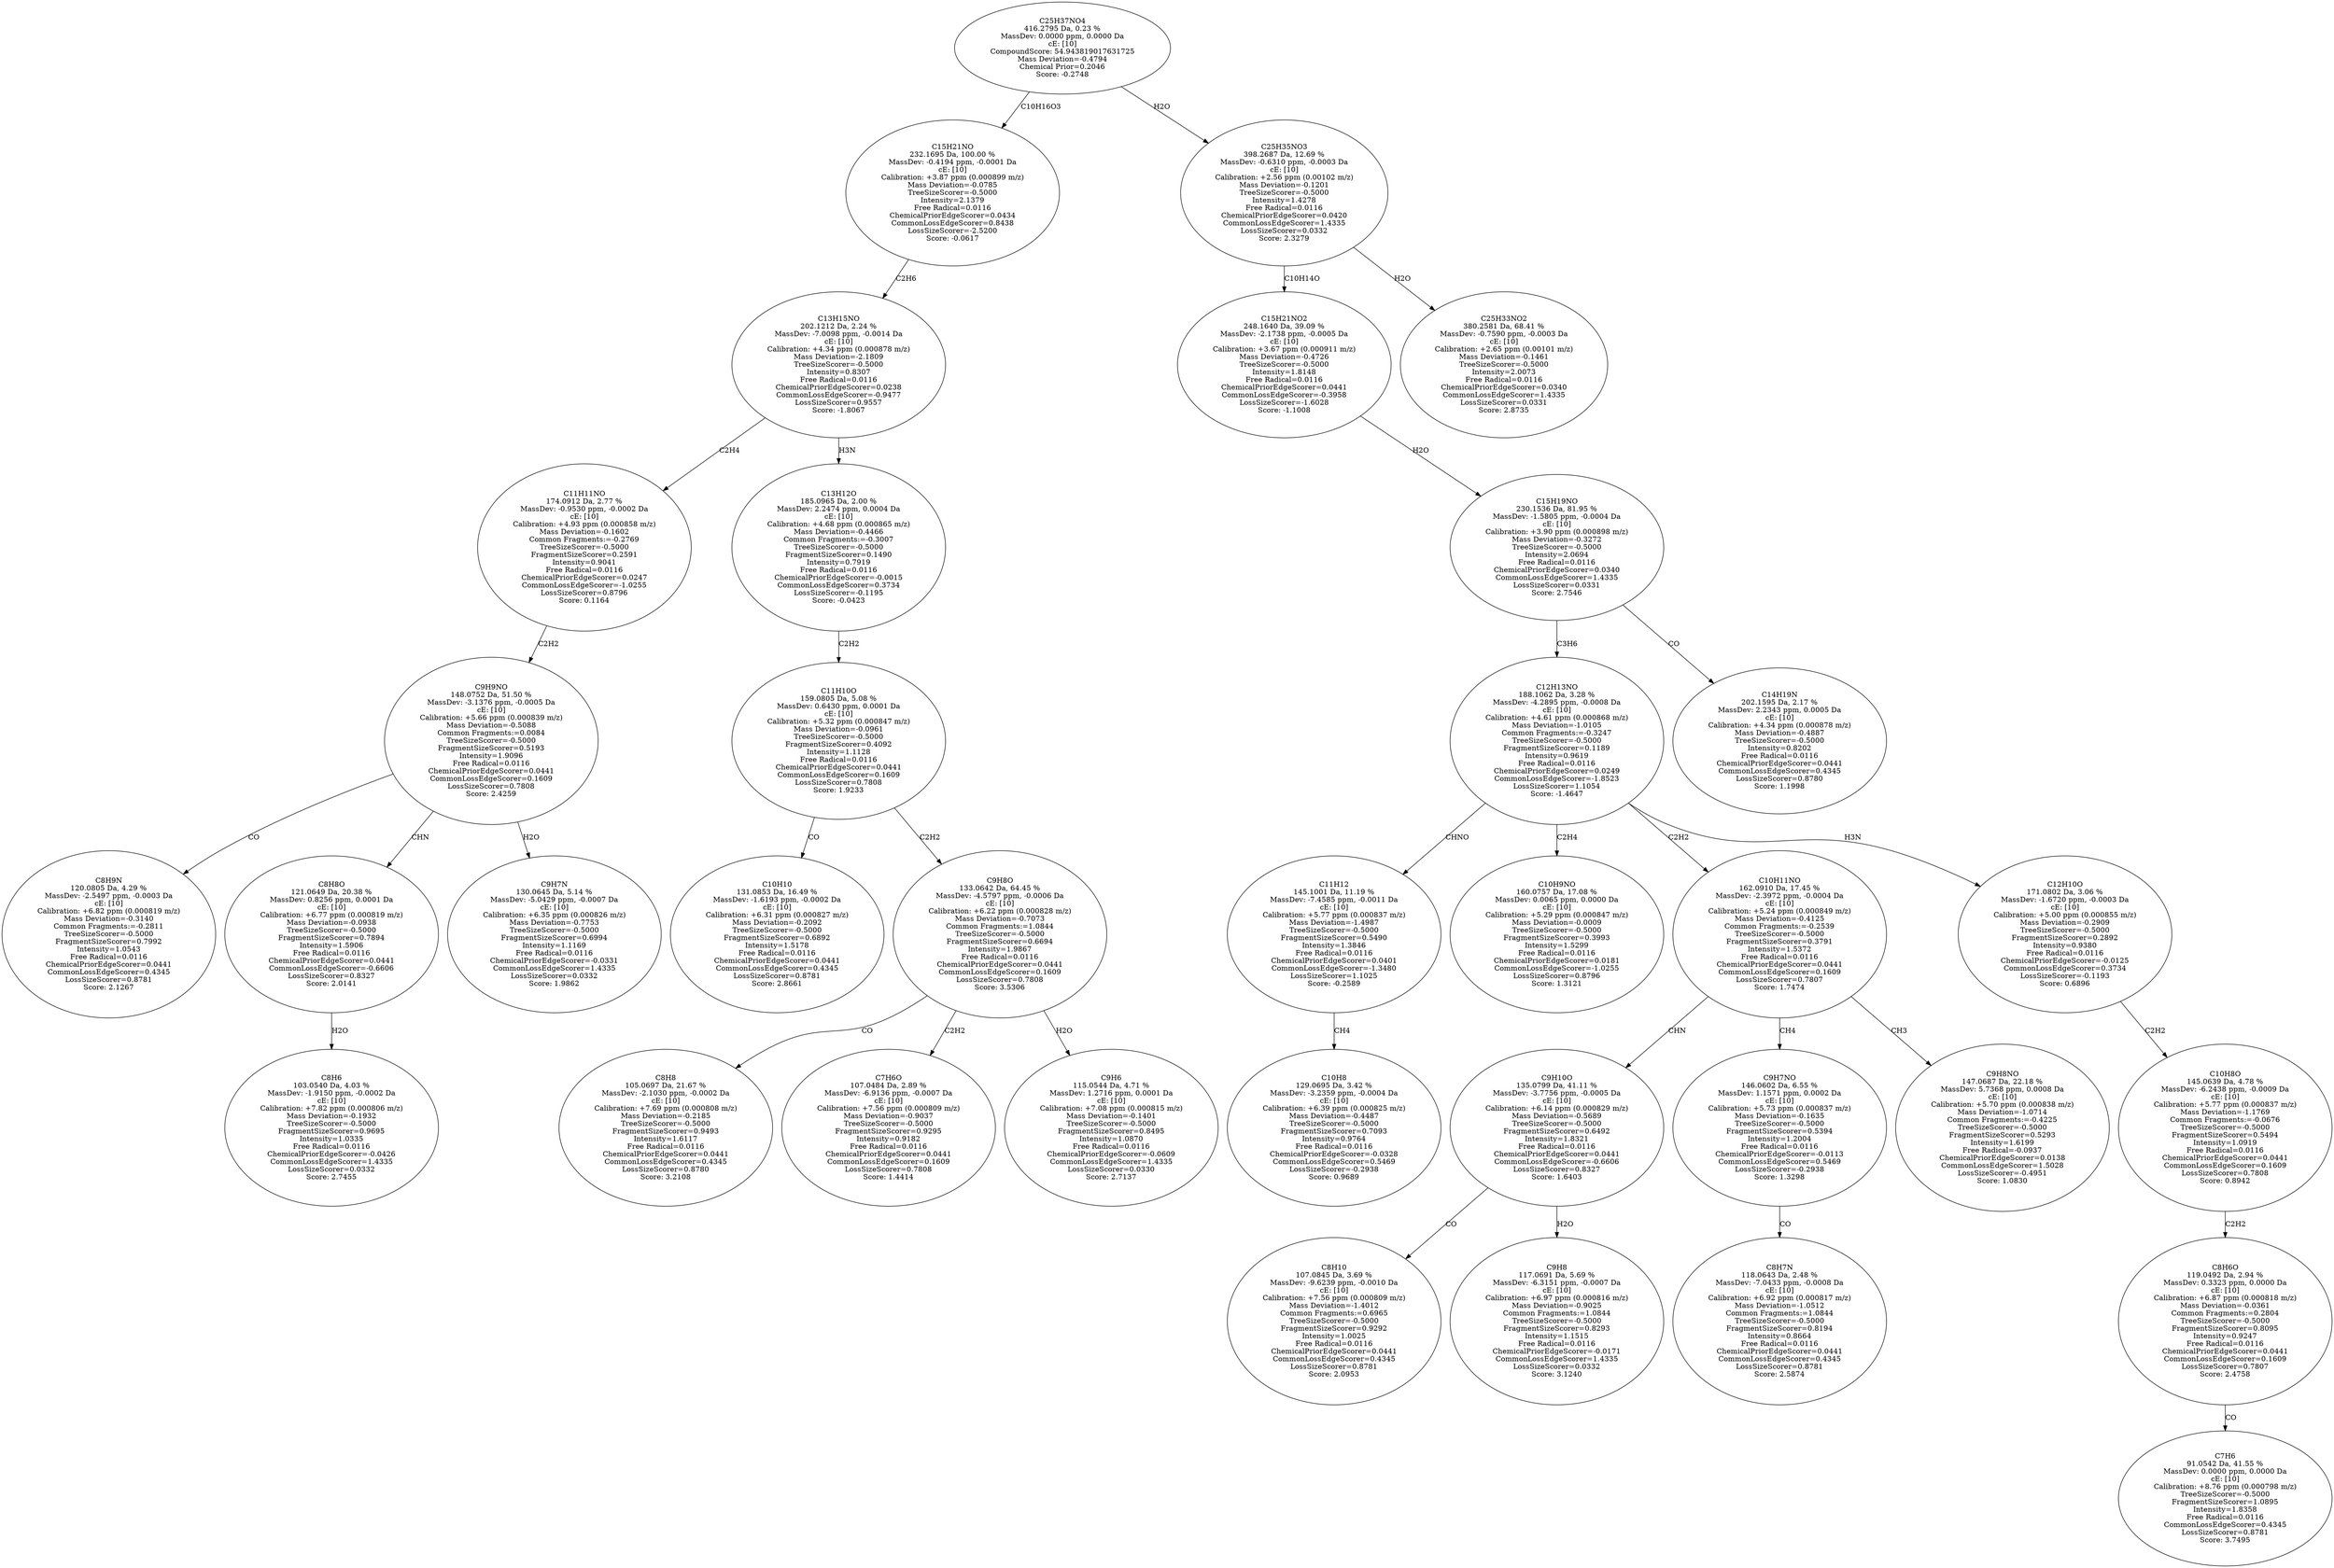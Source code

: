 strict digraph {
v1 [label="C8H9N\n120.0805 Da, 4.29 %\nMassDev: -2.5497 ppm, -0.0003 Da\ncE: [10]\nCalibration: +6.82 ppm (0.000819 m/z)\nMass Deviation=-0.3140\nCommon Fragments:=-0.2811\nTreeSizeScorer=-0.5000\nFragmentSizeScorer=0.7992\nIntensity=1.0543\nFree Radical=0.0116\nChemicalPriorEdgeScorer=0.0441\nCommonLossEdgeScorer=0.4345\nLossSizeScorer=0.8781\nScore: 2.1267"];
v2 [label="C8H6\n103.0540 Da, 4.03 %\nMassDev: -1.9150 ppm, -0.0002 Da\ncE: [10]\nCalibration: +7.82 ppm (0.000806 m/z)\nMass Deviation=-0.1932\nTreeSizeScorer=-0.5000\nFragmentSizeScorer=0.9695\nIntensity=1.0335\nFree Radical=0.0116\nChemicalPriorEdgeScorer=-0.0426\nCommonLossEdgeScorer=1.4335\nLossSizeScorer=0.0332\nScore: 2.7455"];
v3 [label="C8H8O\n121.0649 Da, 20.38 %\nMassDev: 0.8256 ppm, 0.0001 Da\ncE: [10]\nCalibration: +6.77 ppm (0.000819 m/z)\nMass Deviation=-0.0938\nTreeSizeScorer=-0.5000\nFragmentSizeScorer=0.7894\nIntensity=1.5906\nFree Radical=0.0116\nChemicalPriorEdgeScorer=0.0441\nCommonLossEdgeScorer=-0.6606\nLossSizeScorer=0.8327\nScore: 2.0141"];
v4 [label="C9H7N\n130.0645 Da, 5.14 %\nMassDev: -5.0429 ppm, -0.0007 Da\ncE: [10]\nCalibration: +6.35 ppm (0.000826 m/z)\nMass Deviation=-0.7753\nTreeSizeScorer=-0.5000\nFragmentSizeScorer=0.6994\nIntensity=1.1169\nFree Radical=0.0116\nChemicalPriorEdgeScorer=-0.0331\nCommonLossEdgeScorer=1.4335\nLossSizeScorer=0.0332\nScore: 1.9862"];
v5 [label="C9H9NO\n148.0752 Da, 51.50 %\nMassDev: -3.1376 ppm, -0.0005 Da\ncE: [10]\nCalibration: +5.66 ppm (0.000839 m/z)\nMass Deviation=-0.5088\nCommon Fragments:=0.0084\nTreeSizeScorer=-0.5000\nFragmentSizeScorer=0.5193\nIntensity=1.9096\nFree Radical=0.0116\nChemicalPriorEdgeScorer=0.0441\nCommonLossEdgeScorer=0.1609\nLossSizeScorer=0.7808\nScore: 2.4259"];
v6 [label="C11H11NO\n174.0912 Da, 2.77 %\nMassDev: -0.9530 ppm, -0.0002 Da\ncE: [10]\nCalibration: +4.93 ppm (0.000858 m/z)\nMass Deviation=-0.1602\nCommon Fragments:=-0.2769\nTreeSizeScorer=-0.5000\nFragmentSizeScorer=0.2591\nIntensity=0.9041\nFree Radical=0.0116\nChemicalPriorEdgeScorer=0.0247\nCommonLossEdgeScorer=-1.0255\nLossSizeScorer=0.8796\nScore: 0.1164"];
v7 [label="C10H10\n131.0853 Da, 16.49 %\nMassDev: -1.6193 ppm, -0.0002 Da\ncE: [10]\nCalibration: +6.31 ppm (0.000827 m/z)\nMass Deviation=-0.2092\nTreeSizeScorer=-0.5000\nFragmentSizeScorer=0.6892\nIntensity=1.5178\nFree Radical=0.0116\nChemicalPriorEdgeScorer=0.0441\nCommonLossEdgeScorer=0.4345\nLossSizeScorer=0.8781\nScore: 2.8661"];
v8 [label="C8H8\n105.0697 Da, 21.67 %\nMassDev: -2.1030 ppm, -0.0002 Da\ncE: [10]\nCalibration: +7.69 ppm (0.000808 m/z)\nMass Deviation=-0.2185\nTreeSizeScorer=-0.5000\nFragmentSizeScorer=0.9493\nIntensity=1.6117\nFree Radical=0.0116\nChemicalPriorEdgeScorer=0.0441\nCommonLossEdgeScorer=0.4345\nLossSizeScorer=0.8780\nScore: 3.2108"];
v9 [label="C7H6O\n107.0484 Da, 2.89 %\nMassDev: -6.9136 ppm, -0.0007 Da\ncE: [10]\nCalibration: +7.56 ppm (0.000809 m/z)\nMass Deviation=-0.9037\nTreeSizeScorer=-0.5000\nFragmentSizeScorer=0.9295\nIntensity=0.9182\nFree Radical=0.0116\nChemicalPriorEdgeScorer=0.0441\nCommonLossEdgeScorer=0.1609\nLossSizeScorer=0.7808\nScore: 1.4414"];
v10 [label="C9H6\n115.0544 Da, 4.71 %\nMassDev: 1.2716 ppm, 0.0001 Da\ncE: [10]\nCalibration: +7.08 ppm (0.000815 m/z)\nMass Deviation=-0.1401\nTreeSizeScorer=-0.5000\nFragmentSizeScorer=0.8495\nIntensity=1.0870\nFree Radical=0.0116\nChemicalPriorEdgeScorer=-0.0609\nCommonLossEdgeScorer=1.4335\nLossSizeScorer=0.0330\nScore: 2.7137"];
v11 [label="C9H8O\n133.0642 Da, 64.45 %\nMassDev: -4.5797 ppm, -0.0006 Da\ncE: [10]\nCalibration: +6.22 ppm (0.000828 m/z)\nMass Deviation=-0.7073\nCommon Fragments:=1.0844\nTreeSizeScorer=-0.5000\nFragmentSizeScorer=0.6694\nIntensity=1.9867\nFree Radical=0.0116\nChemicalPriorEdgeScorer=0.0441\nCommonLossEdgeScorer=0.1609\nLossSizeScorer=0.7808\nScore: 3.5306"];
v12 [label="C11H10O\n159.0805 Da, 5.08 %\nMassDev: 0.6430 ppm, 0.0001 Da\ncE: [10]\nCalibration: +5.32 ppm (0.000847 m/z)\nMass Deviation=-0.0961\nTreeSizeScorer=-0.5000\nFragmentSizeScorer=0.4092\nIntensity=1.1128\nFree Radical=0.0116\nChemicalPriorEdgeScorer=0.0441\nCommonLossEdgeScorer=0.1609\nLossSizeScorer=0.7808\nScore: 1.9233"];
v13 [label="C13H12O\n185.0965 Da, 2.00 %\nMassDev: 2.2474 ppm, 0.0004 Da\ncE: [10]\nCalibration: +4.68 ppm (0.000865 m/z)\nMass Deviation=-0.4466\nCommon Fragments:=-0.3007\nTreeSizeScorer=-0.5000\nFragmentSizeScorer=0.1490\nIntensity=0.7919\nFree Radical=0.0116\nChemicalPriorEdgeScorer=-0.0015\nCommonLossEdgeScorer=0.3734\nLossSizeScorer=-0.1195\nScore: -0.0423"];
v14 [label="C13H15NO\n202.1212 Da, 2.24 %\nMassDev: -7.0098 ppm, -0.0014 Da\ncE: [10]\nCalibration: +4.34 ppm (0.000878 m/z)\nMass Deviation=-2.1809\nTreeSizeScorer=-0.5000\nIntensity=0.8307\nFree Radical=0.0116\nChemicalPriorEdgeScorer=0.0238\nCommonLossEdgeScorer=-0.9477\nLossSizeScorer=0.9557\nScore: -1.8067"];
v15 [label="C15H21NO\n232.1695 Da, 100.00 %\nMassDev: -0.4194 ppm, -0.0001 Da\ncE: [10]\nCalibration: +3.87 ppm (0.000899 m/z)\nMass Deviation=-0.0785\nTreeSizeScorer=-0.5000\nIntensity=2.1379\nFree Radical=0.0116\nChemicalPriorEdgeScorer=0.0434\nCommonLossEdgeScorer=0.8438\nLossSizeScorer=-2.5200\nScore: -0.0617"];
v16 [label="C10H8\n129.0695 Da, 3.42 %\nMassDev: -3.2359 ppm, -0.0004 Da\ncE: [10]\nCalibration: +6.39 ppm (0.000825 m/z)\nMass Deviation=-0.4487\nTreeSizeScorer=-0.5000\nFragmentSizeScorer=0.7093\nIntensity=0.9764\nFree Radical=0.0116\nChemicalPriorEdgeScorer=-0.0328\nCommonLossEdgeScorer=0.5469\nLossSizeScorer=-0.2938\nScore: 0.9689"];
v17 [label="C11H12\n145.1001 Da, 11.19 %\nMassDev: -7.4585 ppm, -0.0011 Da\ncE: [10]\nCalibration: +5.77 ppm (0.000837 m/z)\nMass Deviation=-1.4987\nTreeSizeScorer=-0.5000\nFragmentSizeScorer=0.5490\nIntensity=1.3846\nFree Radical=0.0116\nChemicalPriorEdgeScorer=0.0401\nCommonLossEdgeScorer=-1.3480\nLossSizeScorer=1.1025\nScore: -0.2589"];
v18 [label="C10H9NO\n160.0757 Da, 17.08 %\nMassDev: 0.0065 ppm, 0.0000 Da\ncE: [10]\nCalibration: +5.29 ppm (0.000847 m/z)\nMass Deviation=-0.0009\nTreeSizeScorer=-0.5000\nFragmentSizeScorer=0.3993\nIntensity=1.5299\nFree Radical=0.0116\nChemicalPriorEdgeScorer=0.0181\nCommonLossEdgeScorer=-1.0255\nLossSizeScorer=0.8796\nScore: 1.3121"];
v19 [label="C8H10\n107.0845 Da, 3.69 %\nMassDev: -9.6239 ppm, -0.0010 Da\ncE: [10]\nCalibration: +7.56 ppm (0.000809 m/z)\nMass Deviation=-1.4012\nCommon Fragments:=0.6965\nTreeSizeScorer=-0.5000\nFragmentSizeScorer=0.9292\nIntensity=1.0025\nFree Radical=0.0116\nChemicalPriorEdgeScorer=0.0441\nCommonLossEdgeScorer=0.4345\nLossSizeScorer=0.8781\nScore: 2.0953"];
v20 [label="C9H8\n117.0691 Da, 5.69 %\nMassDev: -6.3151 ppm, -0.0007 Da\ncE: [10]\nCalibration: +6.97 ppm (0.000816 m/z)\nMass Deviation=-0.9025\nCommon Fragments:=1.0844\nTreeSizeScorer=-0.5000\nFragmentSizeScorer=0.8293\nIntensity=1.1515\nFree Radical=0.0116\nChemicalPriorEdgeScorer=-0.0171\nCommonLossEdgeScorer=1.4335\nLossSizeScorer=0.0332\nScore: 3.1240"];
v21 [label="C9H10O\n135.0799 Da, 41.11 %\nMassDev: -3.7756 ppm, -0.0005 Da\ncE: [10]\nCalibration: +6.14 ppm (0.000829 m/z)\nMass Deviation=-0.5689\nTreeSizeScorer=-0.5000\nFragmentSizeScorer=0.6492\nIntensity=1.8321\nFree Radical=0.0116\nChemicalPriorEdgeScorer=0.0441\nCommonLossEdgeScorer=-0.6606\nLossSizeScorer=0.8327\nScore: 1.6403"];
v22 [label="C8H7N\n118.0643 Da, 2.48 %\nMassDev: -7.0433 ppm, -0.0008 Da\ncE: [10]\nCalibration: +6.92 ppm (0.000817 m/z)\nMass Deviation=-1.0512\nCommon Fragments:=1.0844\nTreeSizeScorer=-0.5000\nFragmentSizeScorer=0.8194\nIntensity=0.8664\nFree Radical=0.0116\nChemicalPriorEdgeScorer=0.0441\nCommonLossEdgeScorer=0.4345\nLossSizeScorer=0.8781\nScore: 2.5874"];
v23 [label="C9H7NO\n146.0602 Da, 6.55 %\nMassDev: 1.1571 ppm, 0.0002 Da\ncE: [10]\nCalibration: +5.73 ppm (0.000837 m/z)\nMass Deviation=-0.1635\nTreeSizeScorer=-0.5000\nFragmentSizeScorer=0.5394\nIntensity=1.2004\nFree Radical=0.0116\nChemicalPriorEdgeScorer=-0.0113\nCommonLossEdgeScorer=0.5469\nLossSizeScorer=-0.2938\nScore: 1.3298"];
v24 [label="C9H8NO\n147.0687 Da, 22.18 %\nMassDev: 5.7368 ppm, 0.0008 Da\ncE: [10]\nCalibration: +5.70 ppm (0.000838 m/z)\nMass Deviation=-1.0714\nCommon Fragments:=-0.4225\nTreeSizeScorer=-0.5000\nFragmentSizeScorer=0.5293\nIntensity=1.6199\nFree Radical=-0.0937\nChemicalPriorEdgeScorer=0.0138\nCommonLossEdgeScorer=1.5028\nLossSizeScorer=-0.4951\nScore: 1.0830"];
v25 [label="C10H11NO\n162.0910 Da, 17.45 %\nMassDev: -2.3972 ppm, -0.0004 Da\ncE: [10]\nCalibration: +5.24 ppm (0.000849 m/z)\nMass Deviation=-0.4125\nCommon Fragments:=-0.2539\nTreeSizeScorer=-0.5000\nFragmentSizeScorer=0.3791\nIntensity=1.5372\nFree Radical=0.0116\nChemicalPriorEdgeScorer=0.0441\nCommonLossEdgeScorer=0.1609\nLossSizeScorer=0.7807\nScore: 1.7474"];
v26 [label="C7H6\n91.0542 Da, 41.55 %\nMassDev: 0.0000 ppm, 0.0000 Da\ncE: [10]\nCalibration: +8.76 ppm (0.000798 m/z)\nTreeSizeScorer=-0.5000\nFragmentSizeScorer=1.0895\nIntensity=1.8358\nFree Radical=0.0116\nCommonLossEdgeScorer=0.4345\nLossSizeScorer=0.8781\nScore: 3.7495"];
v27 [label="C8H6O\n119.0492 Da, 2.94 %\nMassDev: 0.3323 ppm, 0.0000 Da\ncE: [10]\nCalibration: +6.87 ppm (0.000818 m/z)\nMass Deviation=-0.0361\nCommon Fragments:=0.2804\nTreeSizeScorer=-0.5000\nFragmentSizeScorer=0.8095\nIntensity=0.9247\nFree Radical=0.0116\nChemicalPriorEdgeScorer=0.0441\nCommonLossEdgeScorer=0.1609\nLossSizeScorer=0.7807\nScore: 2.4758"];
v28 [label="C10H8O\n145.0639 Da, 4.78 %\nMassDev: -6.2438 ppm, -0.0009 Da\ncE: [10]\nCalibration: +5.77 ppm (0.000837 m/z)\nMass Deviation=-1.1769\nCommon Fragments:=-0.0676\nTreeSizeScorer=-0.5000\nFragmentSizeScorer=0.5494\nIntensity=1.0919\nFree Radical=0.0116\nChemicalPriorEdgeScorer=0.0441\nCommonLossEdgeScorer=0.1609\nLossSizeScorer=0.7808\nScore: 0.8942"];
v29 [label="C12H10O\n171.0802 Da, 3.06 %\nMassDev: -1.6720 ppm, -0.0003 Da\ncE: [10]\nCalibration: +5.00 ppm (0.000855 m/z)\nMass Deviation=-0.2909\nTreeSizeScorer=-0.5000\nFragmentSizeScorer=0.2892\nIntensity=0.9380\nFree Radical=0.0116\nChemicalPriorEdgeScorer=-0.0125\nCommonLossEdgeScorer=0.3734\nLossSizeScorer=-0.1193\nScore: 0.6896"];
v30 [label="C12H13NO\n188.1062 Da, 3.28 %\nMassDev: -4.2895 ppm, -0.0008 Da\ncE: [10]\nCalibration: +4.61 ppm (0.000868 m/z)\nMass Deviation=-1.0105\nCommon Fragments:=-0.3247\nTreeSizeScorer=-0.5000\nFragmentSizeScorer=0.1189\nIntensity=0.9619\nFree Radical=0.0116\nChemicalPriorEdgeScorer=0.0249\nCommonLossEdgeScorer=-1.8523\nLossSizeScorer=1.1054\nScore: -1.4647"];
v31 [label="C14H19N\n202.1595 Da, 2.17 %\nMassDev: 2.2343 ppm, 0.0005 Da\ncE: [10]\nCalibration: +4.34 ppm (0.000878 m/z)\nMass Deviation=-0.4887\nTreeSizeScorer=-0.5000\nIntensity=0.8202\nFree Radical=0.0116\nChemicalPriorEdgeScorer=0.0441\nCommonLossEdgeScorer=0.4345\nLossSizeScorer=0.8780\nScore: 1.1998"];
v32 [label="C15H19NO\n230.1536 Da, 81.95 %\nMassDev: -1.5805 ppm, -0.0004 Da\ncE: [10]\nCalibration: +3.90 ppm (0.000898 m/z)\nMass Deviation=-0.3272\nTreeSizeScorer=-0.5000\nIntensity=2.0694\nFree Radical=0.0116\nChemicalPriorEdgeScorer=0.0340\nCommonLossEdgeScorer=1.4335\nLossSizeScorer=0.0331\nScore: 2.7546"];
v33 [label="C15H21NO2\n248.1640 Da, 39.09 %\nMassDev: -2.1738 ppm, -0.0005 Da\ncE: [10]\nCalibration: +3.67 ppm (0.000911 m/z)\nMass Deviation=-0.4726\nTreeSizeScorer=-0.5000\nIntensity=1.8148\nFree Radical=0.0116\nChemicalPriorEdgeScorer=0.0441\nCommonLossEdgeScorer=-0.3958\nLossSizeScorer=-1.6028\nScore: -1.1008"];
v34 [label="C25H33NO2\n380.2581 Da, 68.41 %\nMassDev: -0.7590 ppm, -0.0003 Da\ncE: [10]\nCalibration: +2.65 ppm (0.00101 m/z)\nMass Deviation=-0.1461\nTreeSizeScorer=-0.5000\nIntensity=2.0073\nFree Radical=0.0116\nChemicalPriorEdgeScorer=0.0340\nCommonLossEdgeScorer=1.4335\nLossSizeScorer=0.0331\nScore: 2.8735"];
v35 [label="C25H35NO3\n398.2687 Da, 12.69 %\nMassDev: -0.6310 ppm, -0.0003 Da\ncE: [10]\nCalibration: +2.56 ppm (0.00102 m/z)\nMass Deviation=-0.1201\nTreeSizeScorer=-0.5000\nIntensity=1.4278\nFree Radical=0.0116\nChemicalPriorEdgeScorer=0.0420\nCommonLossEdgeScorer=1.4335\nLossSizeScorer=0.0332\nScore: 2.3279"];
v36 [label="C25H37NO4\n416.2795 Da, 0.23 %\nMassDev: 0.0000 ppm, 0.0000 Da\ncE: [10]\nCompoundScore: 54.943819017631725\nMass Deviation=-0.4794\nChemical Prior=0.2046\nScore: -0.2748"];
v5 -> v1 [label="CO"];
v3 -> v2 [label="H2O"];
v5 -> v3 [label="CHN"];
v5 -> v4 [label="H2O"];
v6 -> v5 [label="C2H2"];
v14 -> v6 [label="C2H4"];
v12 -> v7 [label="CO"];
v11 -> v8 [label="CO"];
v11 -> v9 [label="C2H2"];
v11 -> v10 [label="H2O"];
v12 -> v11 [label="C2H2"];
v13 -> v12 [label="C2H2"];
v14 -> v13 [label="H3N"];
v15 -> v14 [label="C2H6"];
v36 -> v15 [label="C10H16O3"];
v17 -> v16 [label="CH4"];
v30 -> v17 [label="CHNO"];
v30 -> v18 [label="C2H4"];
v21 -> v19 [label="CO"];
v21 -> v20 [label="H2O"];
v25 -> v21 [label="CHN"];
v23 -> v22 [label="CO"];
v25 -> v23 [label="CH4"];
v25 -> v24 [label="CH3"];
v30 -> v25 [label="C2H2"];
v27 -> v26 [label="CO"];
v28 -> v27 [label="C2H2"];
v29 -> v28 [label="C2H2"];
v30 -> v29 [label="H3N"];
v32 -> v30 [label="C3H6"];
v32 -> v31 [label="CO"];
v33 -> v32 [label="H2O"];
v35 -> v33 [label="C10H14O"];
v35 -> v34 [label="H2O"];
v36 -> v35 [label="H2O"];
}